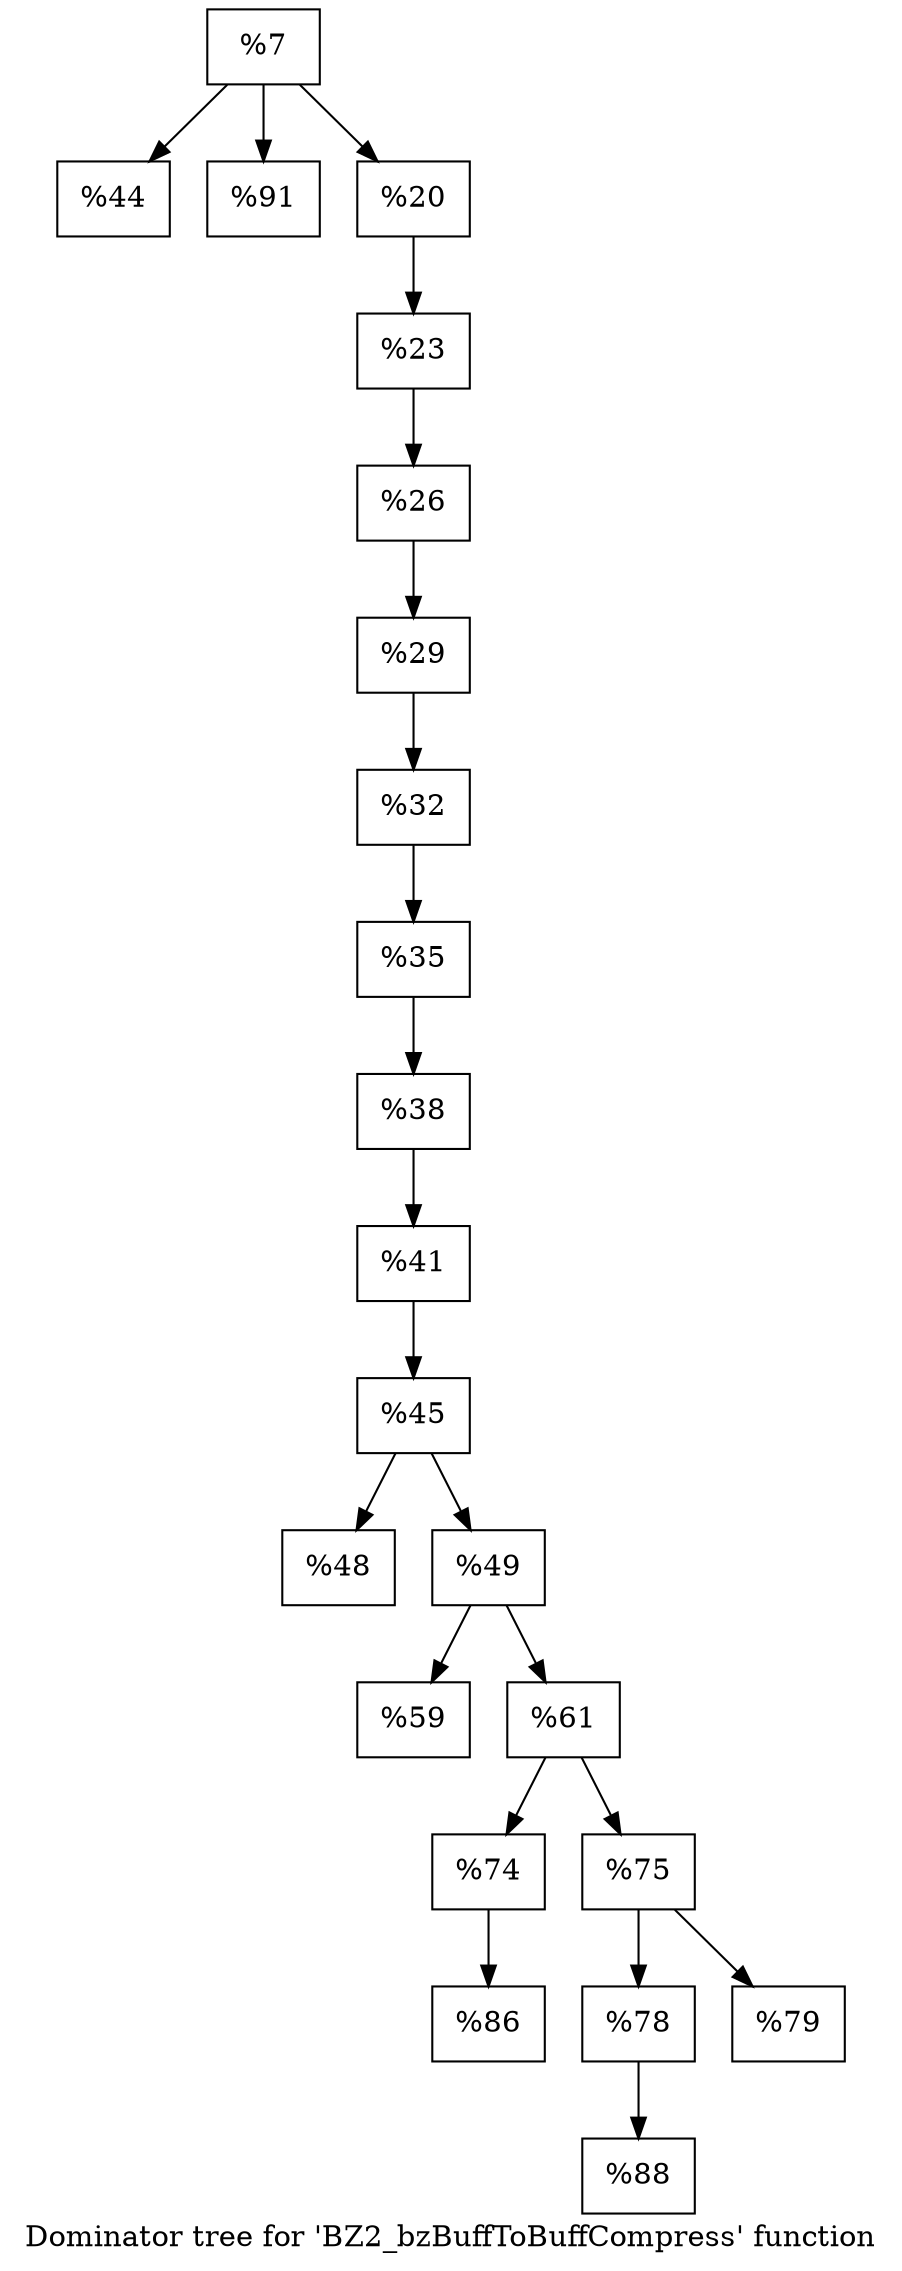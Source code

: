 digraph "Dominator tree for 'BZ2_bzBuffToBuffCompress' function" {
	label="Dominator tree for 'BZ2_bzBuffToBuffCompress' function";

	Node0x20b1400 [shape=record,label="{%7}"];
	Node0x20b1400 -> Node0x1fc2380;
	Node0x20b1400 -> Node0x2187d10;
	Node0x20b1400 -> Node0x2218f60;
	Node0x1fc2380 [shape=record,label="{%44}"];
	Node0x2187d10 [shape=record,label="{%91}"];
	Node0x2218f60 [shape=record,label="{%20}"];
	Node0x2218f60 -> Node0x2154160;
	Node0x2154160 [shape=record,label="{%23}"];
	Node0x2154160 -> Node0x21948c0;
	Node0x21948c0 [shape=record,label="{%26}"];
	Node0x21948c0 -> Node0x22215a0;
	Node0x22215a0 [shape=record,label="{%29}"];
	Node0x22215a0 -> Node0x221d860;
	Node0x221d860 [shape=record,label="{%32}"];
	Node0x221d860 -> Node0x21fa020;
	Node0x21fa020 [shape=record,label="{%35}"];
	Node0x21fa020 -> Node0x220e200;
	Node0x220e200 [shape=record,label="{%38}"];
	Node0x220e200 -> Node0x1f8ca50;
	Node0x1f8ca50 [shape=record,label="{%41}"];
	Node0x1f8ca50 -> Node0x207b220;
	Node0x207b220 [shape=record,label="{%45}"];
	Node0x207b220 -> Node0x2087a30;
	Node0x207b220 -> Node0x2186980;
	Node0x2087a30 [shape=record,label="{%48}"];
	Node0x2186980 [shape=record,label="{%49}"];
	Node0x2186980 -> Node0x211a060;
	Node0x2186980 -> Node0x218e740;
	Node0x211a060 [shape=record,label="{%59}"];
	Node0x218e740 [shape=record,label="{%61}"];
	Node0x218e740 -> Node0x20bb720;
	Node0x218e740 -> Node0x2221fb0;
	Node0x20bb720 [shape=record,label="{%74}"];
	Node0x20bb720 -> Node0x2184b20;
	Node0x2184b20 [shape=record,label="{%86}"];
	Node0x2221fb0 [shape=record,label="{%75}"];
	Node0x2221fb0 -> Node0x1fc4640;
	Node0x2221fb0 -> Node0x1f2ded0;
	Node0x1fc4640 [shape=record,label="{%78}"];
	Node0x1fc4640 -> Node0x2142ff0;
	Node0x2142ff0 [shape=record,label="{%88}"];
	Node0x1f2ded0 [shape=record,label="{%79}"];
}
